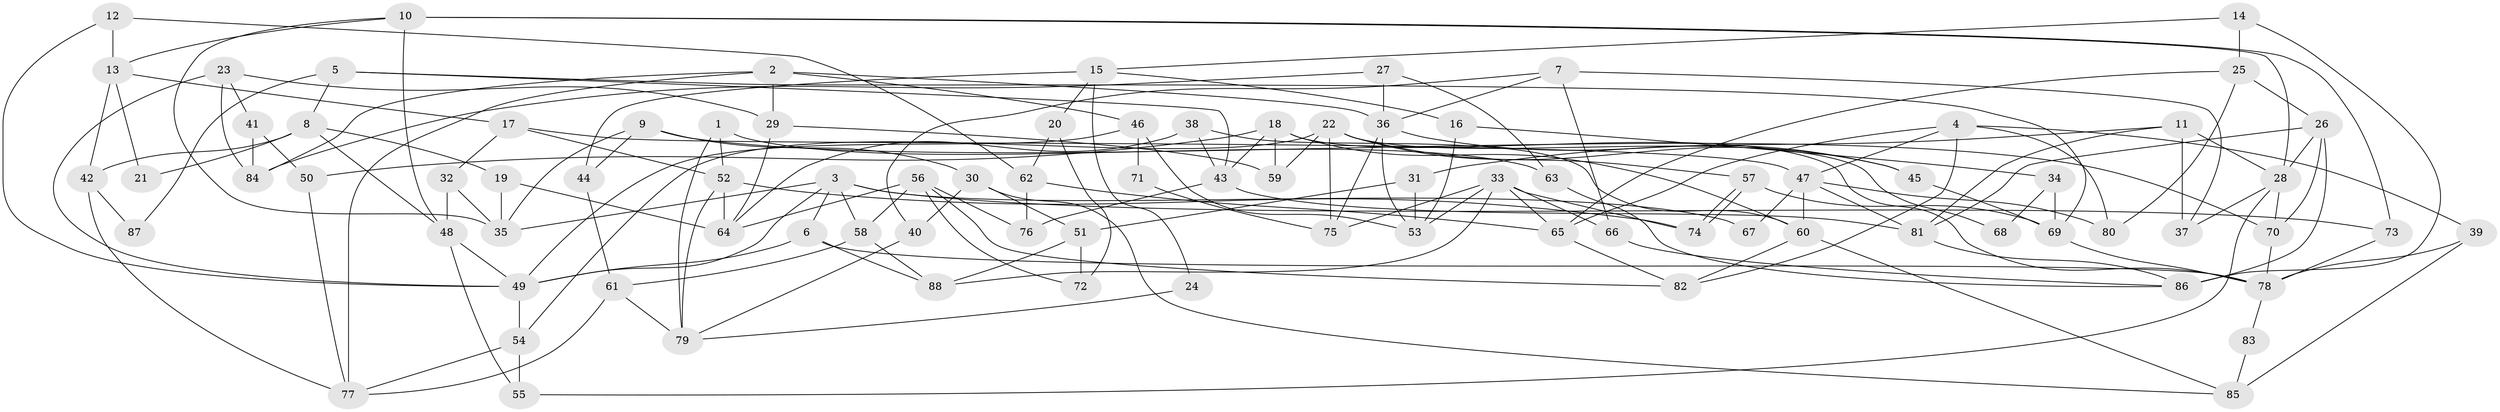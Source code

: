 // Generated by graph-tools (version 1.1) at 2025/50/03/09/25 03:50:10]
// undirected, 88 vertices, 176 edges
graph export_dot {
graph [start="1"]
  node [color=gray90,style=filled];
  1;
  2;
  3;
  4;
  5;
  6;
  7;
  8;
  9;
  10;
  11;
  12;
  13;
  14;
  15;
  16;
  17;
  18;
  19;
  20;
  21;
  22;
  23;
  24;
  25;
  26;
  27;
  28;
  29;
  30;
  31;
  32;
  33;
  34;
  35;
  36;
  37;
  38;
  39;
  40;
  41;
  42;
  43;
  44;
  45;
  46;
  47;
  48;
  49;
  50;
  51;
  52;
  53;
  54;
  55;
  56;
  57;
  58;
  59;
  60;
  61;
  62;
  63;
  64;
  65;
  66;
  67;
  68;
  69;
  70;
  71;
  72;
  73;
  74;
  75;
  76;
  77;
  78;
  79;
  80;
  81;
  82;
  83;
  84;
  85;
  86;
  87;
  88;
  1 -- 63;
  1 -- 52;
  1 -- 79;
  2 -- 77;
  2 -- 36;
  2 -- 29;
  2 -- 46;
  2 -- 84;
  3 -- 73;
  3 -- 58;
  3 -- 6;
  3 -- 35;
  3 -- 49;
  3 -- 67;
  4 -- 65;
  4 -- 47;
  4 -- 39;
  4 -- 80;
  4 -- 82;
  5 -- 8;
  5 -- 69;
  5 -- 43;
  5 -- 87;
  6 -- 49;
  6 -- 78;
  6 -- 88;
  7 -- 36;
  7 -- 40;
  7 -- 37;
  7 -- 66;
  8 -- 48;
  8 -- 19;
  8 -- 21;
  8 -- 42;
  9 -- 35;
  9 -- 70;
  9 -- 30;
  9 -- 44;
  10 -- 28;
  10 -- 13;
  10 -- 35;
  10 -- 48;
  10 -- 73;
  11 -- 31;
  11 -- 28;
  11 -- 37;
  11 -- 81;
  12 -- 13;
  12 -- 49;
  12 -- 62;
  13 -- 42;
  13 -- 17;
  13 -- 21;
  14 -- 15;
  14 -- 86;
  14 -- 25;
  15 -- 44;
  15 -- 20;
  15 -- 16;
  15 -- 24;
  16 -- 53;
  16 -- 34;
  17 -- 32;
  17 -- 52;
  17 -- 47;
  18 -- 60;
  18 -- 78;
  18 -- 43;
  18 -- 50;
  18 -- 59;
  19 -- 64;
  19 -- 35;
  20 -- 62;
  20 -- 72;
  22 -- 45;
  22 -- 59;
  22 -- 54;
  22 -- 57;
  22 -- 68;
  22 -- 75;
  23 -- 29;
  23 -- 49;
  23 -- 41;
  23 -- 84;
  24 -- 79;
  25 -- 80;
  25 -- 26;
  25 -- 65;
  26 -- 81;
  26 -- 28;
  26 -- 70;
  26 -- 86;
  27 -- 84;
  27 -- 36;
  27 -- 63;
  28 -- 37;
  28 -- 55;
  28 -- 70;
  29 -- 64;
  29 -- 59;
  30 -- 85;
  30 -- 40;
  30 -- 51;
  31 -- 51;
  31 -- 53;
  32 -- 35;
  32 -- 48;
  33 -- 66;
  33 -- 88;
  33 -- 53;
  33 -- 65;
  33 -- 74;
  33 -- 75;
  34 -- 69;
  34 -- 68;
  36 -- 53;
  36 -- 75;
  36 -- 45;
  38 -- 43;
  38 -- 60;
  38 -- 64;
  39 -- 78;
  39 -- 85;
  40 -- 79;
  41 -- 84;
  41 -- 50;
  42 -- 77;
  42 -- 87;
  43 -- 76;
  43 -- 81;
  44 -- 61;
  45 -- 69;
  46 -- 49;
  46 -- 53;
  46 -- 71;
  47 -- 81;
  47 -- 60;
  47 -- 67;
  47 -- 80;
  48 -- 55;
  48 -- 49;
  49 -- 54;
  50 -- 77;
  51 -- 88;
  51 -- 72;
  52 -- 64;
  52 -- 74;
  52 -- 79;
  54 -- 55;
  54 -- 77;
  56 -- 82;
  56 -- 76;
  56 -- 58;
  56 -- 64;
  56 -- 72;
  57 -- 74;
  57 -- 74;
  57 -- 69;
  58 -- 61;
  58 -- 88;
  60 -- 82;
  60 -- 85;
  61 -- 79;
  61 -- 77;
  62 -- 65;
  62 -- 76;
  63 -- 86;
  65 -- 82;
  66 -- 86;
  69 -- 78;
  70 -- 78;
  71 -- 75;
  73 -- 78;
  78 -- 83;
  81 -- 86;
  83 -- 85;
}
